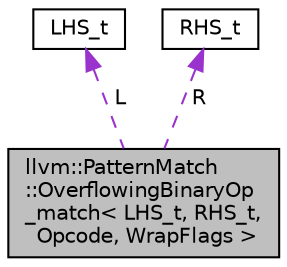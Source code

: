 digraph "llvm::PatternMatch::OverflowingBinaryOp_match&lt; LHS_t, RHS_t, Opcode, WrapFlags &gt;"
{
 // LATEX_PDF_SIZE
  bgcolor="transparent";
  edge [fontname="Helvetica",fontsize="10",labelfontname="Helvetica",labelfontsize="10"];
  node [fontname="Helvetica",fontsize="10",shape=record];
  Node1 [label="llvm::PatternMatch\l::OverflowingBinaryOp\l_match\< LHS_t, RHS_t,\l Opcode, WrapFlags \>",height=0.2,width=0.4,color="black", fillcolor="grey75", style="filled", fontcolor="black",tooltip=" "];
  Node2 -> Node1 [dir="back",color="darkorchid3",fontsize="10",style="dashed",label=" L" ,fontname="Helvetica"];
  Node2 [label="LHS_t",height=0.2,width=0.4,color="black",URL="$classLHS__t.html",tooltip=" "];
  Node3 -> Node1 [dir="back",color="darkorchid3",fontsize="10",style="dashed",label=" R" ,fontname="Helvetica"];
  Node3 [label="RHS_t",height=0.2,width=0.4,color="black",URL="$classRHS__t.html",tooltip=" "];
}
